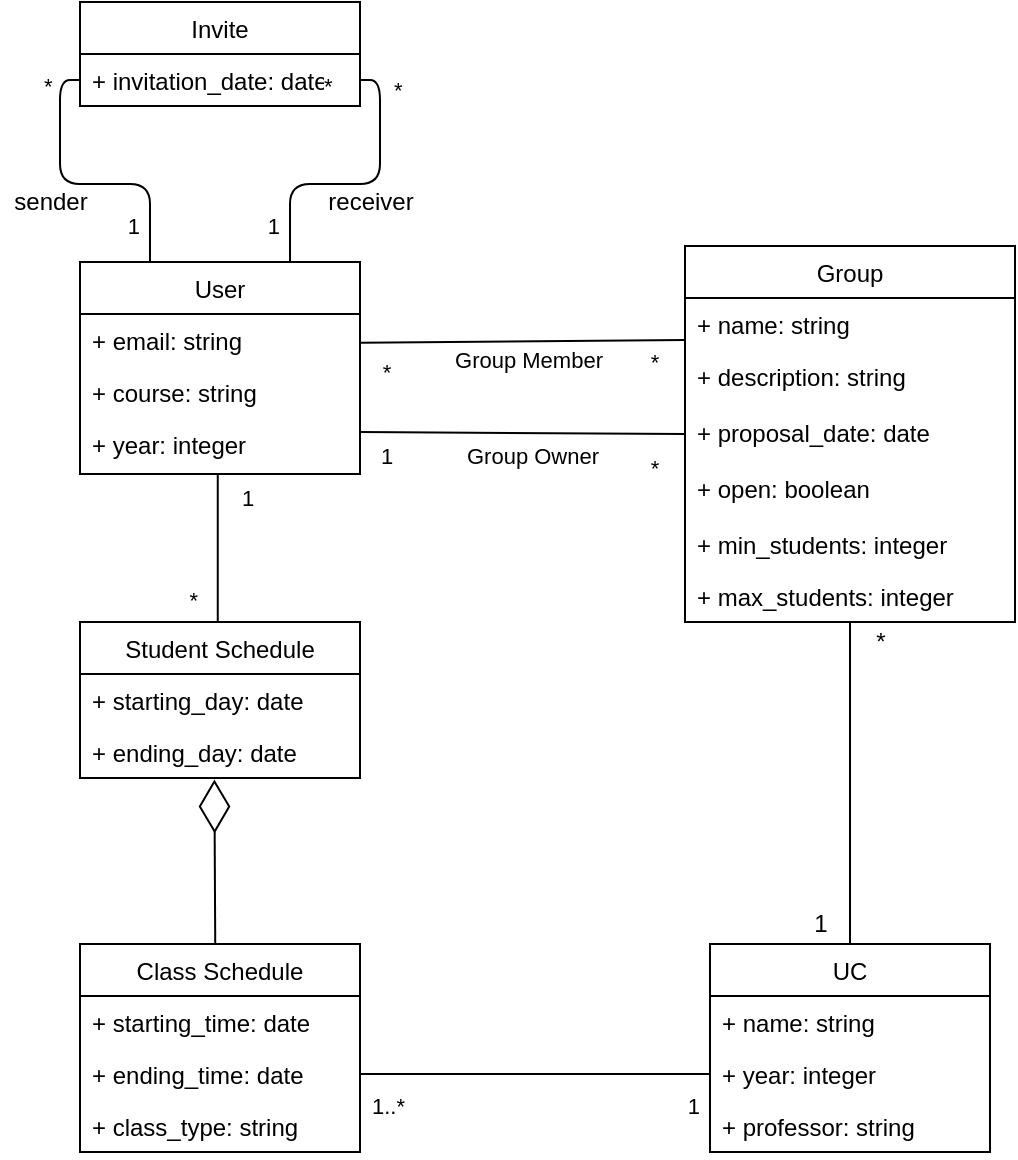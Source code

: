 <mxfile version="17.1.2" type="device"><diagram id="Wl1pykvxas4ZJPK3ME9j" name="Page-1"><mxGraphModel dx="1038" dy="547" grid="1" gridSize="10" guides="1" tooltips="1" connect="1" arrows="1" fold="1" page="1" pageScale="1" pageWidth="827" pageHeight="1169" background="none" math="0" shadow="0"><root><mxCell id="0"/><mxCell id="1" parent="0"/><mxCell id="2" value="User" style="swimlane;fontStyle=0;childLayout=stackLayout;horizontal=1;startSize=26;fillColor=none;horizontalStack=0;resizeParent=1;resizeParentMax=0;resizeLast=0;collapsible=1;marginBottom=0;" parent="1" vertex="1"><mxGeometry x="230" y="300" width="140" height="106" as="geometry"/></mxCell><mxCell id="3" value="+ email: string" style="text;strokeColor=none;fillColor=none;align=left;verticalAlign=top;spacingLeft=4;spacingRight=4;overflow=hidden;rotatable=0;points=[[0,0.5],[1,0.5]];portConstraint=eastwest;" parent="2" vertex="1"><mxGeometry y="26" width="140" height="26" as="geometry"/></mxCell><mxCell id="4" value="+ course: string" style="text;strokeColor=none;fillColor=none;align=left;verticalAlign=top;spacingLeft=4;spacingRight=4;overflow=hidden;rotatable=0;points=[[0,0.5],[1,0.5]];portConstraint=eastwest;" parent="2" vertex="1"><mxGeometry y="52" width="140" height="26" as="geometry"/></mxCell><mxCell id="5" value="+ year: integer&#10;&#10;" style="text;strokeColor=none;fillColor=none;align=left;verticalAlign=top;spacingLeft=4;spacingRight=4;overflow=hidden;rotatable=0;points=[[0,0.5],[1,0.5]];portConstraint=eastwest;" parent="2" vertex="1"><mxGeometry y="78" width="140" height="28" as="geometry"/></mxCell><mxCell id="16" value="Group" style="swimlane;fontStyle=0;childLayout=stackLayout;horizontal=1;startSize=26;fillColor=none;horizontalStack=0;resizeParent=1;resizeParentMax=0;resizeLast=0;collapsible=1;marginBottom=0;" parent="1" vertex="1"><mxGeometry x="532.5" y="292" width="165" height="188" as="geometry"/></mxCell><mxCell id="17" value="+ name: string" style="text;strokeColor=none;fillColor=none;align=left;verticalAlign=top;spacingLeft=4;spacingRight=4;overflow=hidden;rotatable=0;points=[[0,0.5],[1,0.5]];portConstraint=eastwest;" parent="16" vertex="1"><mxGeometry y="26" width="165" height="26" as="geometry"/></mxCell><mxCell id="113" value="+ description: string&#10;" style="text;strokeColor=none;fillColor=none;align=left;verticalAlign=top;spacingLeft=4;spacingRight=4;overflow=hidden;rotatable=0;points=[[0,0.5],[1,0.5]];portConstraint=eastwest;" parent="16" vertex="1"><mxGeometry y="52" width="165" height="28" as="geometry"/></mxCell><mxCell id="19" value="+ proposal_date: date&#10;" style="text;strokeColor=none;fillColor=none;align=left;verticalAlign=top;spacingLeft=4;spacingRight=4;overflow=hidden;rotatable=0;points=[[0,0.5],[1,0.5]];portConstraint=eastwest;" parent="16" vertex="1"><mxGeometry y="80" width="165" height="28" as="geometry"/></mxCell><mxCell id="115" value="+ open: boolean&#10;" style="text;strokeColor=none;fillColor=none;align=left;verticalAlign=top;spacingLeft=4;spacingRight=4;overflow=hidden;rotatable=0;points=[[0,0.5],[1,0.5]];portConstraint=eastwest;" parent="16" vertex="1"><mxGeometry y="108" width="165" height="28" as="geometry"/></mxCell><mxCell id="114" value="+ min_students: integer" style="text;strokeColor=none;fillColor=none;align=left;verticalAlign=top;spacingLeft=4;spacingRight=4;overflow=hidden;rotatable=0;points=[[0,0.5],[1,0.5]];portConstraint=eastwest;" parent="16" vertex="1"><mxGeometry y="136" width="165" height="26" as="geometry"/></mxCell><mxCell id="116" value="+ max_students: integer" style="text;strokeColor=none;fillColor=none;align=left;verticalAlign=top;spacingLeft=4;spacingRight=4;overflow=hidden;rotatable=0;points=[[0,0.5],[1,0.5]];portConstraint=eastwest;" parent="16" vertex="1"><mxGeometry y="162" width="165" height="26" as="geometry"/></mxCell><mxCell id="20" value="UC" style="swimlane;fontStyle=0;childLayout=stackLayout;horizontal=1;startSize=26;fillColor=none;horizontalStack=0;resizeParent=1;resizeParentMax=0;resizeLast=0;collapsible=1;marginBottom=0;" parent="1" vertex="1"><mxGeometry x="545" y="641" width="140" height="104" as="geometry"><mxRectangle x="230" y="250" width="50" height="26" as="alternateBounds"/></mxGeometry></mxCell><mxCell id="21" value="+ name: string" style="text;strokeColor=none;fillColor=none;align=left;verticalAlign=top;spacingLeft=4;spacingRight=4;overflow=hidden;rotatable=0;points=[[0,0.5],[1,0.5]];portConstraint=eastwest;" parent="20" vertex="1"><mxGeometry y="26" width="140" height="26" as="geometry"/></mxCell><mxCell id="22" value="+ year: integer" style="text;strokeColor=none;fillColor=none;align=left;verticalAlign=top;spacingLeft=4;spacingRight=4;overflow=hidden;rotatable=0;points=[[0,0.5],[1,0.5]];portConstraint=eastwest;" parent="20" vertex="1"><mxGeometry y="52" width="140" height="26" as="geometry"/></mxCell><mxCell id="23" value="+ professor: string" style="text;strokeColor=none;fillColor=none;align=left;verticalAlign=top;spacingLeft=4;spacingRight=4;overflow=hidden;rotatable=0;points=[[0,0.5],[1,0.5]];portConstraint=eastwest;" parent="20" vertex="1"><mxGeometry y="78" width="140" height="26" as="geometry"/></mxCell><mxCell id="28" value="Class Schedule" style="swimlane;fontStyle=0;childLayout=stackLayout;horizontal=1;startSize=26;fillColor=none;horizontalStack=0;resizeParent=1;resizeParentMax=0;resizeLast=0;collapsible=1;marginBottom=0;" parent="1" vertex="1"><mxGeometry x="230" y="641" width="140" height="104" as="geometry"/></mxCell><mxCell id="29" value="+ starting_time: date" style="text;strokeColor=none;fillColor=none;align=left;verticalAlign=top;spacingLeft=4;spacingRight=4;overflow=hidden;rotatable=0;points=[[0,0.5],[1,0.5]];portConstraint=eastwest;" parent="28" vertex="1"><mxGeometry y="26" width="140" height="26" as="geometry"/></mxCell><mxCell id="30" value="+ ending_time: date" style="text;strokeColor=none;fillColor=none;align=left;verticalAlign=top;spacingLeft=4;spacingRight=4;overflow=hidden;rotatable=0;points=[[0,0.5],[1,0.5]];portConstraint=eastwest;" parent="28" vertex="1"><mxGeometry y="52" width="140" height="26" as="geometry"/></mxCell><mxCell id="31" value="+ class_type: string" style="text;strokeColor=none;fillColor=none;align=left;verticalAlign=top;spacingLeft=4;spacingRight=4;overflow=hidden;rotatable=0;points=[[0,0.5],[1,0.5]];portConstraint=eastwest;" parent="28" vertex="1"><mxGeometry y="78" width="140" height="26" as="geometry"/></mxCell><mxCell id="32" value="Student Schedule" style="swimlane;fontStyle=0;childLayout=stackLayout;horizontal=1;startSize=26;fillColor=none;horizontalStack=0;resizeParent=1;resizeParentMax=0;resizeLast=0;collapsible=1;marginBottom=0;" parent="1" vertex="1"><mxGeometry x="230" y="480" width="140" height="78" as="geometry"/></mxCell><mxCell id="33" value="+ starting_day: date" style="text;strokeColor=none;fillColor=none;align=left;verticalAlign=top;spacingLeft=4;spacingRight=4;overflow=hidden;rotatable=0;points=[[0,0.5],[1,0.5]];portConstraint=eastwest;" parent="32" vertex="1"><mxGeometry y="26" width="140" height="26" as="geometry"/></mxCell><mxCell id="34" value="+ ending_day: date" style="text;strokeColor=none;fillColor=none;align=left;verticalAlign=top;spacingLeft=4;spacingRight=4;overflow=hidden;rotatable=0;points=[[0,0.5],[1,0.5]];portConstraint=eastwest;" parent="32" vertex="1"><mxGeometry y="52" width="140" height="26" as="geometry"/></mxCell><mxCell id="35" value="Invite" style="swimlane;fontStyle=0;childLayout=stackLayout;horizontal=1;startSize=26;fillColor=none;horizontalStack=0;resizeParent=1;resizeParentMax=0;resizeLast=0;collapsible=1;marginBottom=0;" parent="1" vertex="1"><mxGeometry x="230" y="170" width="140" height="52" as="geometry"/></mxCell><mxCell id="36" value="+ invitation_date: date" style="text;strokeColor=none;fillColor=none;align=left;verticalAlign=top;spacingLeft=4;spacingRight=4;overflow=hidden;rotatable=0;points=[[0,0.5],[1,0.5]];portConstraint=eastwest;" parent="35" vertex="1"><mxGeometry y="26" width="140" height="26" as="geometry"/></mxCell><mxCell id="50" style="edgeStyle=none;html=1;strokeColor=default;endArrow=none;endFill=0;entryX=0;entryY=0.5;entryDx=0;entryDy=0;" parent="1" target="19" edge="1"><mxGeometry relative="1" as="geometry"><Array as="points"/><mxPoint x="550" y="379" as="targetPoint"/><mxPoint x="370" y="385" as="sourcePoint"/></mxGeometry></mxCell><mxCell id="65" value="Group Owner" style="edgeLabel;html=1;align=center;verticalAlign=middle;resizable=0;points=[];" parent="50" connectable="0" vertex="1"><mxGeometry x="-0.29" relative="1" as="geometry"><mxPoint x="28" y="11" as="offset"/></mxGeometry></mxCell><mxCell id="66" value="1" style="edgeLabel;html=1;align=center;verticalAlign=middle;resizable=0;points=[];" parent="50" connectable="0" vertex="1"><mxGeometry x="-0.843" y="4" relative="1" as="geometry"><mxPoint y="16" as="offset"/></mxGeometry></mxCell><mxCell id="68" value="*" style="edgeLabel;html=1;align=center;verticalAlign=middle;resizable=0;points=[];" parent="50" connectable="0" vertex="1"><mxGeometry x="0.806" y="2" relative="1" as="geometry"><mxPoint y="19" as="offset"/></mxGeometry></mxCell><mxCell id="55" value="" style="endArrow=none;html=1;edgeStyle=orthogonalEdgeStyle;entryX=0;entryY=0.5;entryDx=0;entryDy=0;exitX=1;exitY=0.5;exitDx=0;exitDy=0;" parent="1" source="30" target="22" edge="1"><mxGeometry relative="1" as="geometry"><mxPoint x="370" y="700" as="sourcePoint"/><mxPoint x="530" y="700" as="targetPoint"/></mxGeometry></mxCell><mxCell id="56" value="1..*" style="edgeLabel;resizable=0;html=1;align=left;verticalAlign=bottom;" parent="55" connectable="0" vertex="1"><mxGeometry x="-1" relative="1" as="geometry"><mxPoint x="4" y="24" as="offset"/></mxGeometry></mxCell><mxCell id="57" value="1" style="edgeLabel;resizable=0;html=1;align=right;verticalAlign=bottom;" parent="55" connectable="0" vertex="1"><mxGeometry x="1" relative="1" as="geometry"><mxPoint x="-5" y="24" as="offset"/></mxGeometry></mxCell><mxCell id="61" value="" style="endArrow=none;html=1;edgeStyle=orthogonalEdgeStyle;entryX=0.25;entryY=0;entryDx=0;entryDy=0;exitX=0;exitY=0.5;exitDx=0;exitDy=0;" parent="1" source="36" target="2" edge="1"><mxGeometry relative="1" as="geometry"><mxPoint x="70" y="270" as="sourcePoint"/><mxPoint x="230" y="270" as="targetPoint"/></mxGeometry></mxCell><mxCell id="62" value="*" style="edgeLabel;resizable=0;html=1;align=left;verticalAlign=bottom;" parent="61" connectable="0" vertex="1"><mxGeometry x="-1" relative="1" as="geometry"><mxPoint x="-20" y="11" as="offset"/></mxGeometry></mxCell><mxCell id="63" value="1" style="edgeLabel;resizable=0;html=1;align=right;verticalAlign=bottom;" parent="61" connectable="0" vertex="1"><mxGeometry x="1" relative="1" as="geometry"><mxPoint x="-5" y="-10" as="offset"/></mxGeometry></mxCell><mxCell id="67" value="sender" style="text;html=1;align=center;verticalAlign=middle;resizable=0;points=[];autosize=1;strokeColor=none;fillColor=none;" parent="1" vertex="1"><mxGeometry x="190" y="260" width="50" height="20" as="geometry"/></mxCell><mxCell id="69" value="" style="endArrow=none;html=1;edgeStyle=orthogonalEdgeStyle;entryX=0.75;entryY=0;entryDx=0;entryDy=0;exitX=1;exitY=0.5;exitDx=0;exitDy=0;" parent="1" source="36" target="2" edge="1"><mxGeometry relative="1" as="geometry"><mxPoint x="300" y="209" as="sourcePoint"/><mxPoint x="335" y="300" as="targetPoint"/></mxGeometry></mxCell><mxCell id="70" value="*" style="edgeLabel;resizable=0;html=1;align=left;verticalAlign=bottom;" parent="69" connectable="0" vertex="1"><mxGeometry x="-1" relative="1" as="geometry"><mxPoint x="-20" y="11" as="offset"/></mxGeometry></mxCell><mxCell id="71" value="1" style="edgeLabel;resizable=0;html=1;align=right;verticalAlign=bottom;" parent="69" connectable="0" vertex="1"><mxGeometry x="1" relative="1" as="geometry"><mxPoint x="-5" y="-10" as="offset"/></mxGeometry></mxCell><mxCell id="72" value="*" style="edgeLabel;resizable=0;html=1;align=left;verticalAlign=bottom;" parent="1" connectable="0" vertex="1"><mxGeometry x="385" y="222" as="geometry"/></mxCell><mxCell id="74" style="edgeStyle=none;html=1;strokeColor=default;endArrow=none;endFill=0;entryX=0;entryY=0.25;entryDx=0;entryDy=0;exitX=1.002;exitY=0.554;exitDx=0;exitDy=0;exitPerimeter=0;" parent="1" source="3" target="16" edge="1"><mxGeometry relative="1" as="geometry"><Array as="points"/><mxPoint x="543.32" y="340" as="targetPoint"/><mxPoint x="370" y="339" as="sourcePoint"/></mxGeometry></mxCell><mxCell id="75" value="Group Member" style="edgeLabel;html=1;align=center;verticalAlign=middle;resizable=0;points=[];" parent="74" connectable="0" vertex="1"><mxGeometry x="-0.29" relative="1" as="geometry"><mxPoint x="26" y="9" as="offset"/></mxGeometry></mxCell><mxCell id="76" value="*" style="edgeLabel;html=1;align=center;verticalAlign=middle;resizable=0;points=[];" parent="74" connectable="0" vertex="1"><mxGeometry x="-0.843" y="4" relative="1" as="geometry"><mxPoint y="18" as="offset"/></mxGeometry></mxCell><mxCell id="77" value="*" style="edgeLabel;html=1;align=center;verticalAlign=middle;resizable=0;points=[];" parent="74" connectable="0" vertex="1"><mxGeometry x="0.806" y="2" relative="1" as="geometry"><mxPoint y="13" as="offset"/></mxGeometry></mxCell><mxCell id="79" value="" style="endArrow=none;html=1;edgeStyle=orthogonalEdgeStyle;exitX=0.492;exitY=1.01;exitDx=0;exitDy=0;exitPerimeter=0;" parent="1" source="5" target="32" edge="1"><mxGeometry relative="1" as="geometry"><mxPoint x="300" y="410" as="sourcePoint"/><mxPoint x="180" y="380" as="targetPoint"/><Array as="points"><mxPoint x="300" y="480"/><mxPoint x="300" y="480"/></Array></mxGeometry></mxCell><mxCell id="80" value="1" style="edgeLabel;resizable=0;html=1;align=left;verticalAlign=bottom;" parent="79" connectable="0" vertex="1"><mxGeometry x="-1" relative="1" as="geometry"><mxPoint x="10" y="20" as="offset"/></mxGeometry></mxCell><mxCell id="81" value="*" style="edgeLabel;resizable=0;html=1;align=right;verticalAlign=bottom;" parent="79" connectable="0" vertex="1"><mxGeometry x="1" relative="1" as="geometry"><mxPoint x="-9" y="-2" as="offset"/></mxGeometry></mxCell><mxCell id="88" value="" style="endArrow=diamondThin;endFill=0;endSize=24;html=1;entryX=0.48;entryY=1.029;entryDx=0;entryDy=0;entryPerimeter=0;exitX=0.483;exitY=0.004;exitDx=0;exitDy=0;exitPerimeter=0;" parent="1" source="28" target="34" edge="1"><mxGeometry width="160" relative="1" as="geometry"><mxPoint x="297" y="630" as="sourcePoint"/><mxPoint x="240" y="610" as="targetPoint"/><Array as="points"/></mxGeometry></mxCell><mxCell id="94" value="" style="endArrow=none;html=1;edgeStyle=orthogonalEdgeStyle;exitX=0.5;exitY=1;exitDx=0;exitDy=0;entryX=0.5;entryY=0;entryDx=0;entryDy=0;" parent="1" source="16" target="20" edge="1"><mxGeometry relative="1" as="geometry"><mxPoint x="610.0" y="380" as="sourcePoint"/><mxPoint x="615" y="467" as="targetPoint"/><Array as="points"/></mxGeometry></mxCell><mxCell id="117" value="*" style="text;html=1;align=center;verticalAlign=middle;resizable=0;points=[];autosize=1;strokeColor=none;fillColor=none;fontSize=12;fontFamily=Helvetica;fontColor=default;" parent="1" vertex="1"><mxGeometry x="620" y="480" width="20" height="20" as="geometry"/></mxCell><mxCell id="118" value="1" style="text;html=1;align=center;verticalAlign=middle;resizable=0;points=[];autosize=1;strokeColor=none;fillColor=none;fontSize=12;fontFamily=Helvetica;fontColor=default;" parent="1" vertex="1"><mxGeometry x="590" y="621" width="20" height="20" as="geometry"/></mxCell><mxCell id="Zw8YGNk9KshHY_ORw7QG-119" value="receiver" style="text;html=1;align=center;verticalAlign=middle;resizable=0;points=[];autosize=1;strokeColor=none;fillColor=none;" vertex="1" parent="1"><mxGeometry x="345" y="260" width="60" height="20" as="geometry"/></mxCell></root></mxGraphModel></diagram></mxfile>